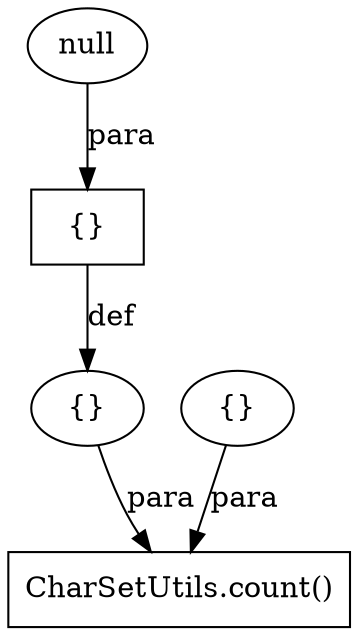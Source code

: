 digraph "AUG" {

  1 [ label="CharSetUtils.count()" shape="box" ];
  2 [ label="{}" shape="ellipse" ];
  3 [ label="{}" shape="ellipse" ];
  4 [ label="{}" shape="box" ];
  5 [ label="null" shape="ellipse" ];
  2 -> 1 [ label="para" style="solid" ];
  3 -> 1 [ label="para" style="solid" ];
  4 -> 2 [ label="def" style="solid" ];
  5 -> 4 [ label="para" style="solid" ];
}
